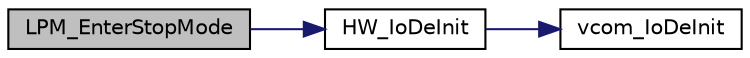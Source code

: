 digraph "LPM_EnterStopMode"
{
  edge [fontname="Helvetica",fontsize="10",labelfontname="Helvetica",labelfontsize="10"];
  node [fontname="Helvetica",fontsize="10",shape=record];
  rankdir="LR";
  Node38 [label="LPM_EnterStopMode",height=0.2,width=0.4,color="black", fillcolor="grey75", style="filled", fontcolor="black"];
  Node38 -> Node39 [color="midnightblue",fontsize="10",style="solid",fontname="Helvetica"];
  Node39 [label="HW_IoDeInit",height=0.2,width=0.4,color="black", fillcolor="white", style="filled",URL="$hw_8c.html#a1ef5bbf457b4c2a48ed89df84beb5238",tooltip="This function Deinitializes the hardware Ios "];
  Node39 -> Node40 [color="midnightblue",fontsize="10",style="solid",fontname="Helvetica"];
  Node40 [label="vcom_IoDeInit",height=0.2,width=0.4,color="black", fillcolor="white", style="filled",URL="$vcom_8h.html#af123b0d36772ca23451b5e1ded6438e7",tooltip="DeInit the VCOM IOs. "];
}
